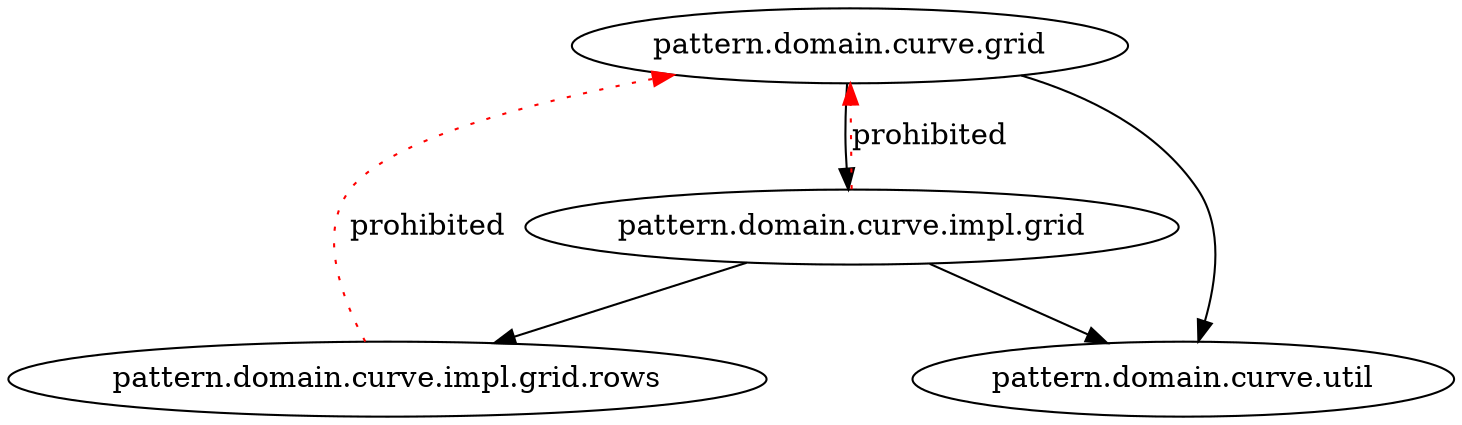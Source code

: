 digraph X {
  rankdir="TB";

  grid [label="pattern.domain.curve.grid"]
  implgrid [label="pattern.domain.curve.impl.grid"]
  implrows [label="pattern.domain.curve.impl.grid.rows"]
  util [label="pattern.domain.curve.util"]

  subgraph bidir_event_bus_edges {
    edge [esep=10,style=dotted,color=red,label="prohibited"]
    implgrid -> grid
    implrows -> grid
  }

  grid -> implgrid
  grid -> util
  implgrid -> util
  implgrid -> implrows
}
